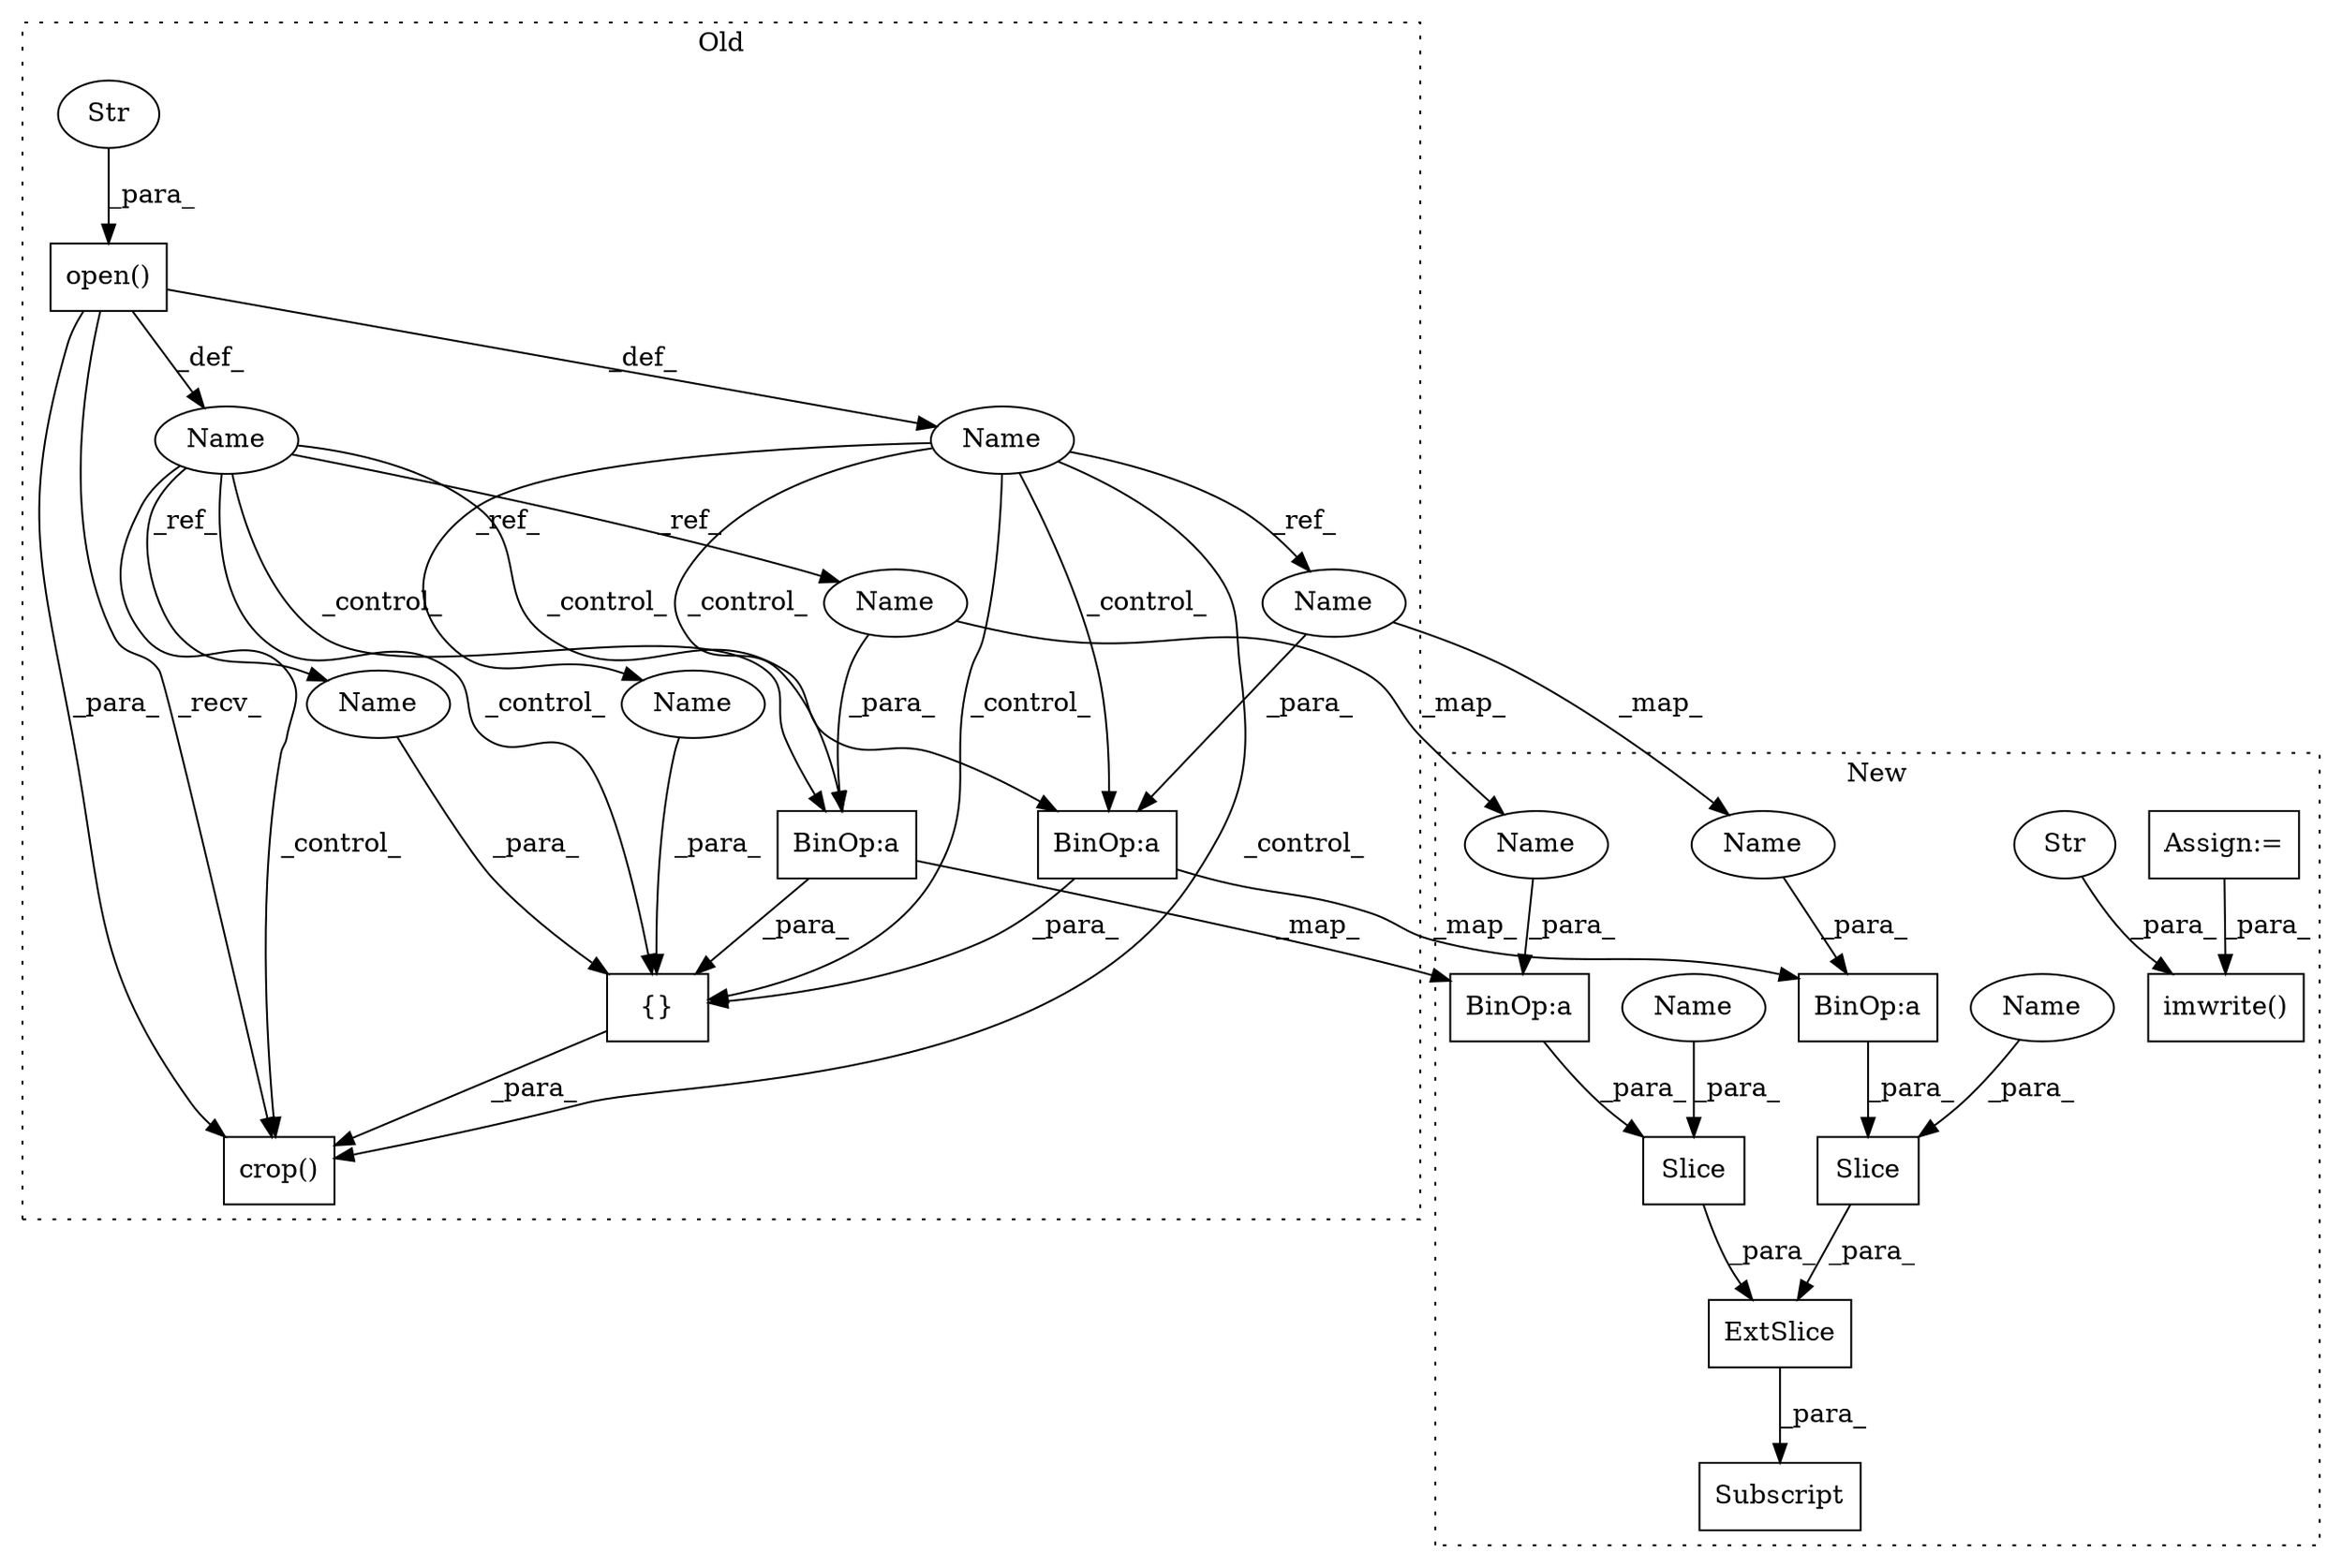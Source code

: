 digraph G {
subgraph cluster0 {
1 [label="open()" a="75" s="1498,1547" l="11,1" shape="box"];
5 [label="Str" a="66" s="1509" l="38" shape="ellipse"];
6 [label="{}" a="59" s="1853,1916" l="1,0" shape="box"];
7 [label="Name" a="87" s="1747" l="5" shape="ellipse"];
10 [label="BinOp:a" a="82" s="1873" l="3" shape="box"];
12 [label="BinOp:a" a="82" s="1898" l="3" shape="box"];
14 [label="Name" a="87" s="1666" l="5" shape="ellipse"];
17 [label="crop()" a="75" s="1842,1917" l="11,1" shape="box"];
20 [label="Name" a="87" s="1868" l="5" shape="ellipse"];
21 [label="Name" a="87" s="1854" l="5" shape="ellipse"];
22 [label="Name" a="87" s="1893" l="5" shape="ellipse"];
23 [label="Name" a="87" s="1861" l="5" shape="ellipse"];
label = "Old";
style="dotted";
}
subgraph cluster1 {
2 [label="imwrite()" a="75" s="2111,2233" l="12,1" shape="box"];
3 [label="Assign:=" a="68" s="2030" l="3" shape="box"];
4 [label="Str" a="66" s="2123" l="98" shape="ellipse"];
8 [label="Slice" a="80" s="1936" l="5" shape="box"];
9 [label="BinOp:a" a="82" s="1979" l="3" shape="box"];
11 [label="Slice" a="80" s="1968" l="5" shape="box"];
13 [label="BinOp:a" a="82" s="1948" l="3" shape="box"];
15 [label="ExtSlice" a="85" s="1930" l="5" shape="box"];
16 [label="Subscript" a="63" s="1930,0" l="73,0" shape="box"];
18 [label="Name" a="87" s="1968" l="5" shape="ellipse"];
19 [label="Name" a="87" s="1974" l="5" shape="ellipse"];
24 [label="Name" a="87" s="1943" l="5" shape="ellipse"];
25 [label="Name" a="87" s="1936" l="5" shape="ellipse"];
label = "New";
style="dotted";
}
1 -> 17 [label="_para_"];
1 -> 17 [label="_recv_"];
1 -> 7 [label="_def_"];
1 -> 14 [label="_def_"];
3 -> 2 [label="_para_"];
4 -> 2 [label="_para_"];
5 -> 1 [label="_para_"];
6 -> 17 [label="_para_"];
7 -> 17 [label="_control_"];
7 -> 23 [label="_ref_"];
7 -> 10 [label="_control_"];
7 -> 12 [label="_control_"];
7 -> 6 [label="_control_"];
7 -> 22 [label="_ref_"];
8 -> 15 [label="_para_"];
9 -> 11 [label="_para_"];
10 -> 9 [label="_map_"];
10 -> 6 [label="_para_"];
11 -> 15 [label="_para_"];
12 -> 13 [label="_map_"];
12 -> 6 [label="_para_"];
13 -> 8 [label="_para_"];
14 -> 21 [label="_ref_"];
14 -> 10 [label="_control_"];
14 -> 6 [label="_control_"];
14 -> 17 [label="_control_"];
14 -> 12 [label="_control_"];
14 -> 20 [label="_ref_"];
15 -> 16 [label="_para_"];
18 -> 11 [label="_para_"];
19 -> 9 [label="_para_"];
20 -> 19 [label="_map_"];
20 -> 10 [label="_para_"];
21 -> 6 [label="_para_"];
22 -> 12 [label="_para_"];
22 -> 24 [label="_map_"];
23 -> 6 [label="_para_"];
24 -> 13 [label="_para_"];
25 -> 8 [label="_para_"];
}